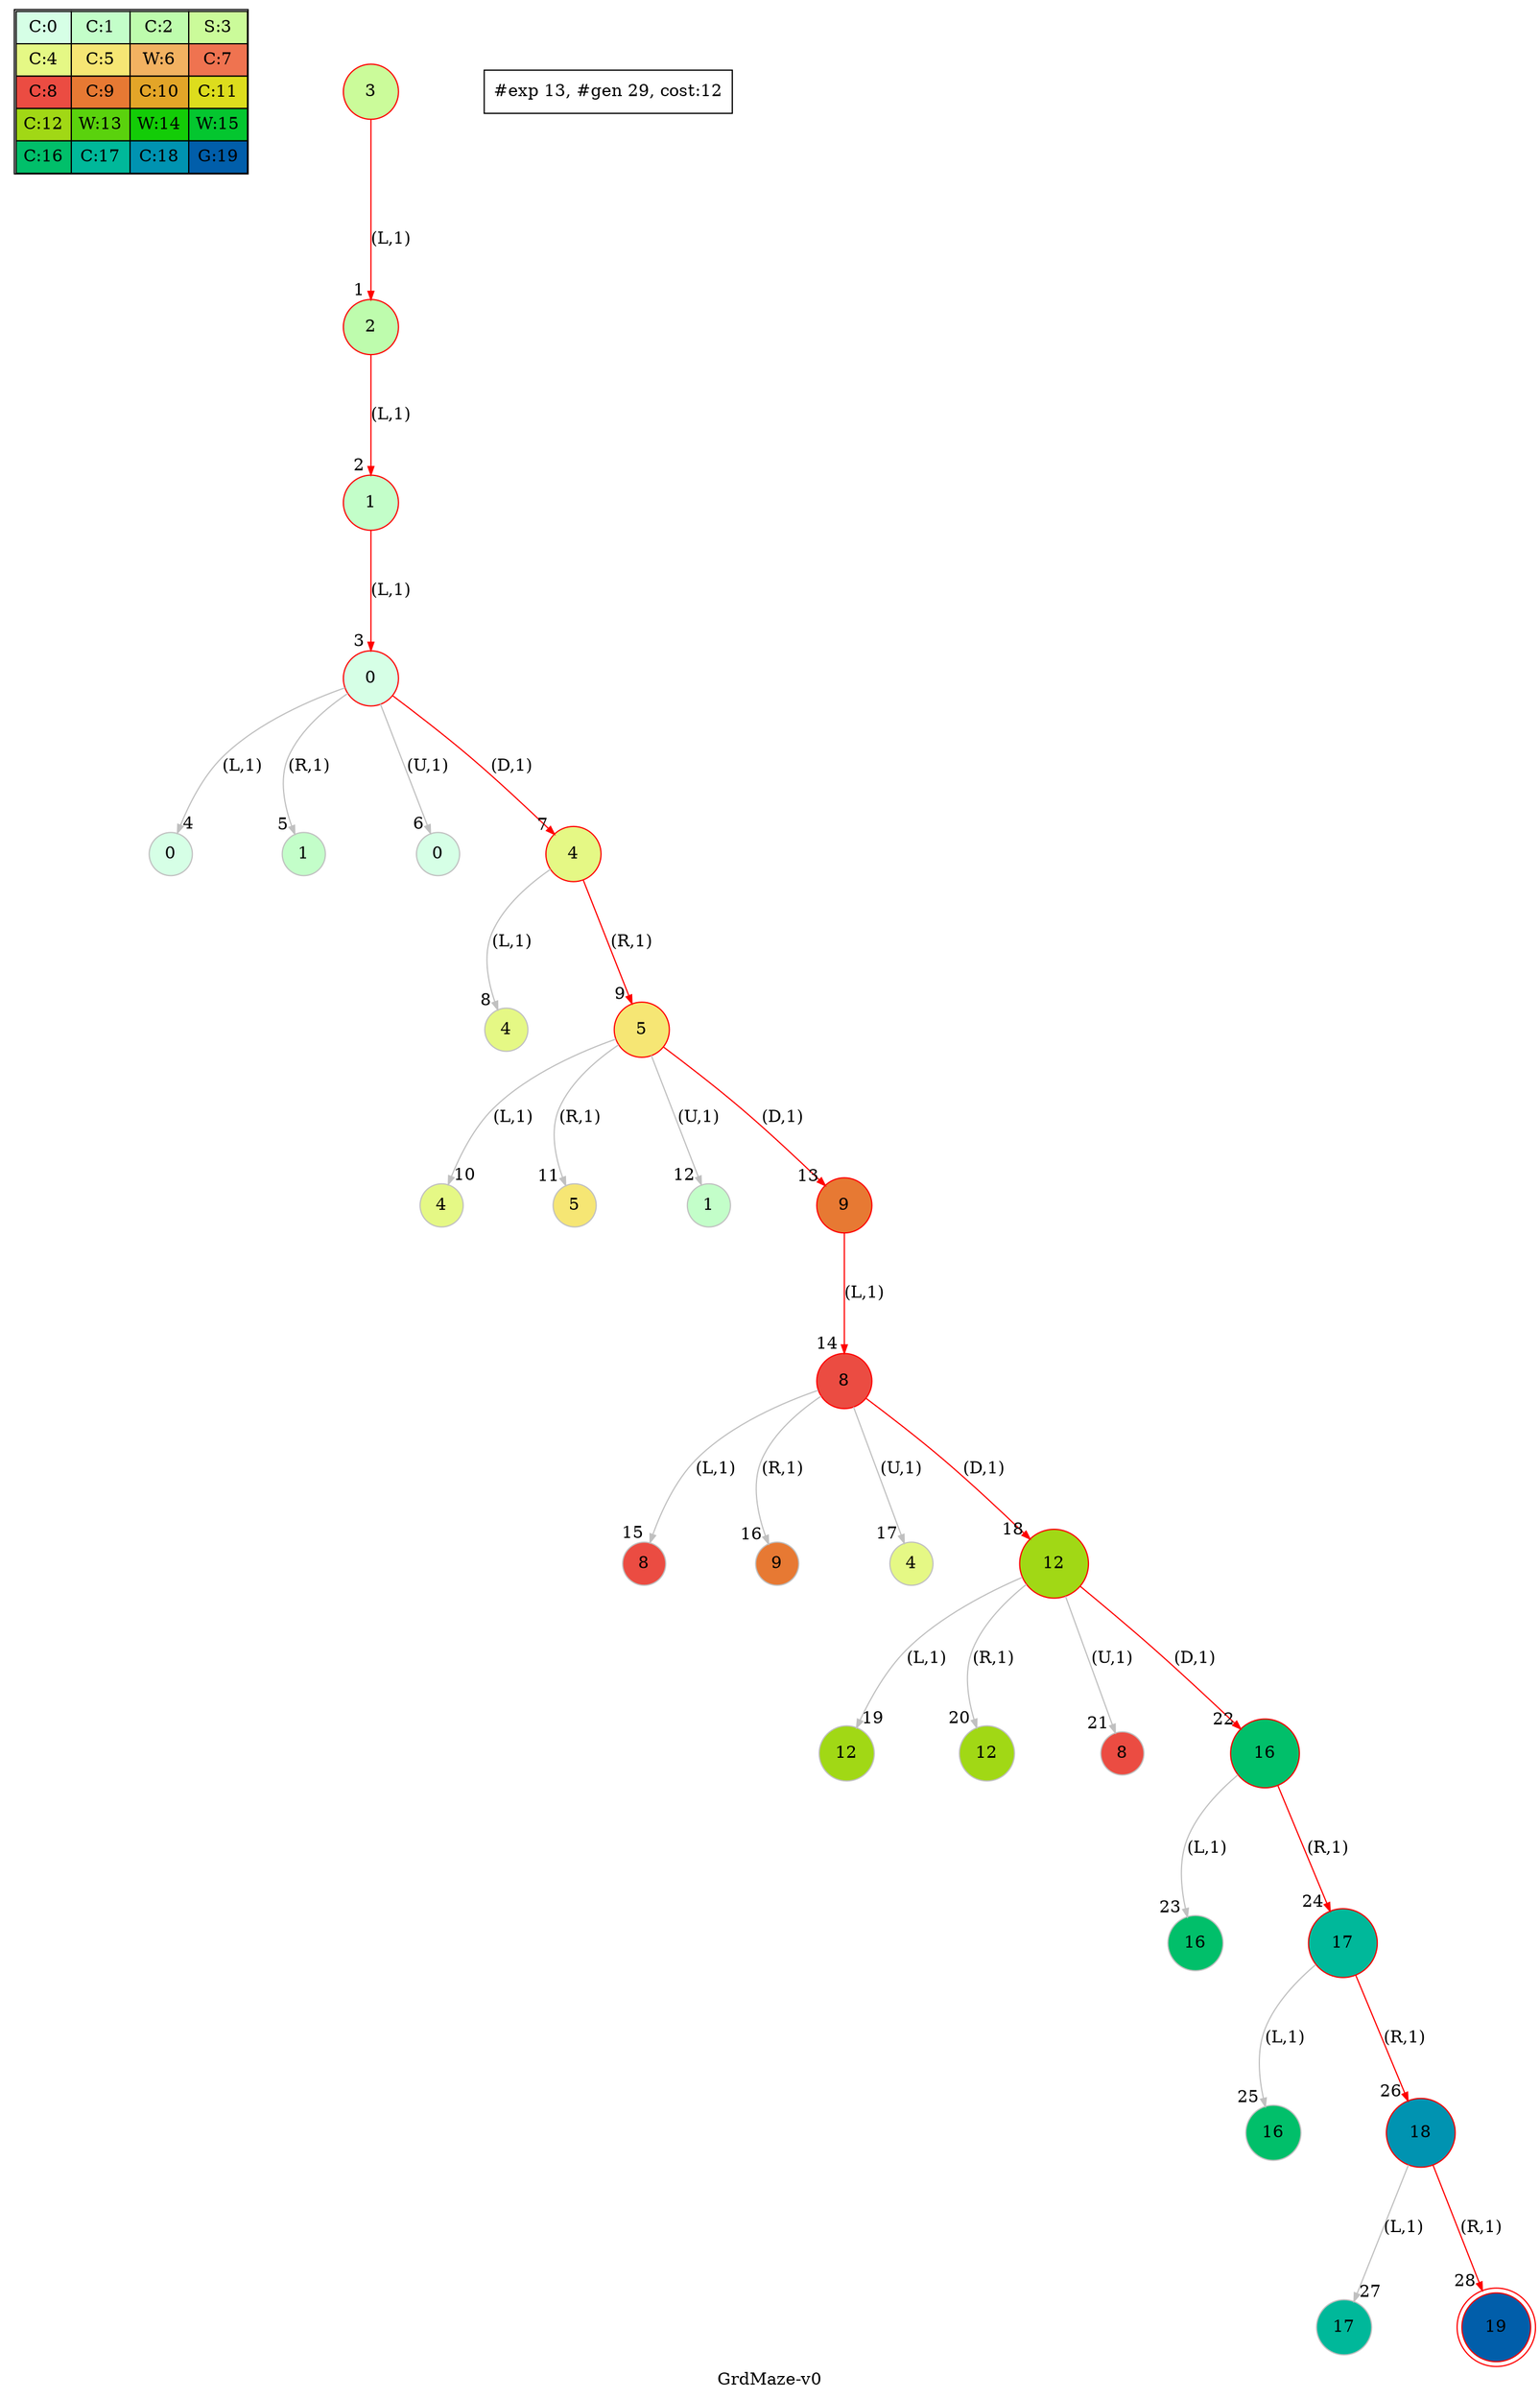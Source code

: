 digraph GrdMaze { label="GrdMaze-v0" nodesep=1 ranksep="1.2" node [shape=circle] edge [arrowsize=0.7] 
subgraph MAP {label=Map;map [shape=plaintext label=<<table border="1" cellpadding="5" cellspacing="0" cellborder="1"><tr><td bgcolor="0.39803922 0.15947579 0.99679532 1.        ">C:0</td><td bgcolor="0.35098039 0.23194764 0.99315867 1.        ">C:1</td><td bgcolor="0.29607843 0.31486959 0.98720184 1.        ">C:2</td><td bgcolor="0.24901961 0.38410575 0.98063477 1.        ">S:3</td></tr><tr><td bgcolor="0.19411765 0.46220388 0.97128103 1.        ">C:4</td><td bgcolor="0.14705882 0.52643216 0.96182564 1.        ">C:5</td><td bgcolor="0.09215686 0.59770746 0.94913494 1.        ">W:6</td><td bgcolor="0.0372549  0.66454018 0.93467977 1.        ">C:7</td></tr><tr><td bgcolor="0.00980392 0.71791192 0.92090552 1.        ">C:8</td><td bgcolor="0.06470588 0.77520398 0.9032472  1.        ">C:9</td><td bgcolor="0.11176471 0.81974048 0.88677369 1.        ">C:10</td><td bgcolor="0.16666667 0.8660254  0.8660254  1.        ">C:11</td></tr><tr><td bgcolor="0.21372549 0.9005867  0.84695821 1.        ">C:12</td><td bgcolor="0.26862745 0.93467977 0.82325295 1.        ">W:13</td><td bgcolor="0.32352941 0.96182564 0.79801723 1.        ">W:14</td><td bgcolor="0.37058824 0.97940977 0.77520398 1.        ">W:15</td></tr><tr><td bgcolor="0.4254902  0.99315867 0.74725253 1.        ">C:16</td><td bgcolor="0.47254902 0.99907048 0.72218645 1.        ">C:17</td><td bgcolor="0.52745098 0.99907048 0.69169844 1.        ">C:18</td><td bgcolor="0.5745098  0.99315867 0.66454018 1.        ">G:19</td></tr></table>>]} 
"0_3" [label=3 style=filled color=grey fillcolor="0.24901961 0.38410575 0.98063477 1.        " ];  
"0_3" [label=" 3 " style=filled color=black color=red fillcolor="0.24901961 0.38410575 0.98063477 1.        " ];  "0_3.2-0" [label=2 style=filled color=grey color=red fillcolor="0.29607843 0.31486959 0.98720184 1.        " ];   "0_3" -> "0_3.2-0" [label="(L,1)" headlabel=" 1 " color=grey color=red ]; 
"0_3.2-0" [label=" 2 " style=filled color=black color=red fillcolor="0.29607843 0.31486959 0.98720184 1.        " ];  "0_3.2.1-0" [label=1 style=filled color=grey color=red fillcolor="0.35098039 0.23194764 0.99315867 1.        " ];   "0_3.2-0" -> "0_3.2.1-0" [label="(L,1)" headlabel=" 2 " color=grey color=red ]; 
"0_3.2.1-0" [label=" 1 " style=filled color=black color=red fillcolor="0.35098039 0.23194764 0.99315867 1.        " ];  "0_3.2.1.0-0" [label=0 style=filled color=grey color=red fillcolor="0.39803922 0.15947579 0.99679532 1.        " ];   "0_3.2.1-0" -> "0_3.2.1.0-0" [label="(L,1)" headlabel=" 3 " color=grey color=red ]; 
"0_3.2.1.0-0" [label=" 0 " style=filled color=black color=red fillcolor="0.39803922 0.15947579 0.99679532 1.        " ];  "0_3.2.1.0.0-0" [label=0 style=filled color=grey fillcolor="0.39803922 0.15947579 0.99679532 1.        " ];   "0_3.2.1.0-0" -> "0_3.2.1.0.0-0" [label="(L,1)" headlabel=" 4 " color=grey ]; 
"0_3.2.1.0.1-1" [label=1 style=filled color=grey fillcolor="0.35098039 0.23194764 0.99315867 1.        " ];   "0_3.2.1.0-0" -> "0_3.2.1.0.1-1" [label="(R,1)" headlabel=" 5 " color=grey ]; 
"0_3.2.1.0.0-2" [label=0 style=filled color=grey fillcolor="0.39803922 0.15947579 0.99679532 1.        " ];   "0_3.2.1.0-0" -> "0_3.2.1.0.0-2" [label="(U,1)" headlabel=" 6 " color=grey ]; 
"0_3.2.1.0.4-3" [label=4 style=filled color=grey color=red fillcolor="0.19411765 0.46220388 0.97128103 1.        " ];   "0_3.2.1.0-0" -> "0_3.2.1.0.4-3" [label="(D,1)" headlabel=" 7 " color=grey color=red ]; 
"0_3.2.1.0.4-3" [label=" 4 " style=filled color=black color=red fillcolor="0.19411765 0.46220388 0.97128103 1.        " ];  "0_3.2.1.0.4.4-0" [label=4 style=filled color=grey fillcolor="0.19411765 0.46220388 0.97128103 1.        " ];   "0_3.2.1.0.4-3" -> "0_3.2.1.0.4.4-0" [label="(L,1)" headlabel=" 8 " color=grey ]; 
"0_3.2.1.0.4.5-1" [label=5 style=filled color=grey color=red fillcolor="0.14705882 0.52643216 0.96182564 1.        " ];   "0_3.2.1.0.4-3" -> "0_3.2.1.0.4.5-1" [label="(R,1)" headlabel=" 9 " color=grey color=red ]; 
"0_3.2.1.0.4.5-1" [label=" 5 " style=filled color=black color=red fillcolor="0.14705882 0.52643216 0.96182564 1.        " ];  "0_3.2.1.0.4.5.4-0" [label=4 style=filled color=grey fillcolor="0.19411765 0.46220388 0.97128103 1.        " ];   "0_3.2.1.0.4.5-1" -> "0_3.2.1.0.4.5.4-0" [label="(L,1)" headlabel=" 10 " color=grey ]; 
"0_3.2.1.0.4.5.5-1" [label=5 style=filled color=grey fillcolor="0.14705882 0.52643216 0.96182564 1.        " ];   "0_3.2.1.0.4.5-1" -> "0_3.2.1.0.4.5.5-1" [label="(R,1)" headlabel=" 11 " color=grey ]; 
"0_3.2.1.0.4.5.1-2" [label=1 style=filled color=grey fillcolor="0.35098039 0.23194764 0.99315867 1.        " ];   "0_3.2.1.0.4.5-1" -> "0_3.2.1.0.4.5.1-2" [label="(U,1)" headlabel=" 12 " color=grey ]; 
"0_3.2.1.0.4.5.9-3" [label=9 style=filled color=grey color=red fillcolor="0.06470588 0.77520398 0.9032472  1.        " ];   "0_3.2.1.0.4.5-1" -> "0_3.2.1.0.4.5.9-3" [label="(D,1)" headlabel=" 13 " color=grey color=red ]; 
"0_3.2.1.0.4.5.9-3" [label=" 9 " style=filled color=black color=red fillcolor="0.06470588 0.77520398 0.9032472  1.        " ];  "0_3.2.1.0.4.5.9.8-0" [label=8 style=filled color=grey color=red fillcolor="0.00980392 0.71791192 0.92090552 1.        " ];   "0_3.2.1.0.4.5.9-3" -> "0_3.2.1.0.4.5.9.8-0" [label="(L,1)" headlabel=" 14 " color=grey color=red ]; 
"0_3.2.1.0.4.5.9.8-0" [label=" 8 " style=filled color=black color=red fillcolor="0.00980392 0.71791192 0.92090552 1.        " ];  "0_3.2.1.0.4.5.9.8.8-0" [label=8 style=filled color=grey fillcolor="0.00980392 0.71791192 0.92090552 1.        " ];   "0_3.2.1.0.4.5.9.8-0" -> "0_3.2.1.0.4.5.9.8.8-0" [label="(L,1)" headlabel=" 15 " color=grey ]; 
"0_3.2.1.0.4.5.9.8.9-1" [label=9 style=filled color=grey fillcolor="0.06470588 0.77520398 0.9032472  1.        " ];   "0_3.2.1.0.4.5.9.8-0" -> "0_3.2.1.0.4.5.9.8.9-1" [label="(R,1)" headlabel=" 16 " color=grey ]; 
"0_3.2.1.0.4.5.9.8.4-2" [label=4 style=filled color=grey fillcolor="0.19411765 0.46220388 0.97128103 1.        " ];   "0_3.2.1.0.4.5.9.8-0" -> "0_3.2.1.0.4.5.9.8.4-2" [label="(U,1)" headlabel=" 17 " color=grey ]; 
"0_3.2.1.0.4.5.9.8.12-3" [label=12 style=filled color=grey color=red fillcolor="0.21372549 0.9005867  0.84695821 1.        " ];   "0_3.2.1.0.4.5.9.8-0" -> "0_3.2.1.0.4.5.9.8.12-3" [label="(D,1)" headlabel=" 18 " color=grey color=red ]; 
"0_3.2.1.0.4.5.9.8.12-3" [label=" 12 " style=filled color=black color=red fillcolor="0.21372549 0.9005867  0.84695821 1.        " ];  "0_3.2.1.0.4.5.9.8.12.12-0" [label=12 style=filled color=grey fillcolor="0.21372549 0.9005867  0.84695821 1.        " ];   "0_3.2.1.0.4.5.9.8.12-3" -> "0_3.2.1.0.4.5.9.8.12.12-0" [label="(L,1)" headlabel=" 19 " color=grey ]; 
"0_3.2.1.0.4.5.9.8.12.12-1" [label=12 style=filled color=grey fillcolor="0.21372549 0.9005867  0.84695821 1.        " ];   "0_3.2.1.0.4.5.9.8.12-3" -> "0_3.2.1.0.4.5.9.8.12.12-1" [label="(R,1)" headlabel=" 20 " color=grey ]; 
"0_3.2.1.0.4.5.9.8.12.8-2" [label=8 style=filled color=grey fillcolor="0.00980392 0.71791192 0.92090552 1.        " ];   "0_3.2.1.0.4.5.9.8.12-3" -> "0_3.2.1.0.4.5.9.8.12.8-2" [label="(U,1)" headlabel=" 21 " color=grey ]; 
"0_3.2.1.0.4.5.9.8.12.16-3" [label=16 style=filled color=grey color=red fillcolor="0.4254902  0.99315867 0.74725253 1.        " ];   "0_3.2.1.0.4.5.9.8.12-3" -> "0_3.2.1.0.4.5.9.8.12.16-3" [label="(D,1)" headlabel=" 22 " color=grey color=red ]; 
"0_3.2.1.0.4.5.9.8.12.16-3" [label=" 16 " style=filled color=black color=red fillcolor="0.4254902  0.99315867 0.74725253 1.        " ];  "0_3.2.1.0.4.5.9.8.12.16.16-0" [label=16 style=filled color=grey fillcolor="0.4254902  0.99315867 0.74725253 1.        " ];   "0_3.2.1.0.4.5.9.8.12.16-3" -> "0_3.2.1.0.4.5.9.8.12.16.16-0" [label="(L,1)" headlabel=" 23 " color=grey ]; 
"0_3.2.1.0.4.5.9.8.12.16.17-1" [label=17 style=filled color=grey color=red fillcolor="0.47254902 0.99907048 0.72218645 1.        " ];   "0_3.2.1.0.4.5.9.8.12.16-3" -> "0_3.2.1.0.4.5.9.8.12.16.17-1" [label="(R,1)" headlabel=" 24 " color=grey color=red ]; 
"0_3.2.1.0.4.5.9.8.12.16.17-1" [label=" 17 " style=filled color=black color=red fillcolor="0.47254902 0.99907048 0.72218645 1.        " ];  "0_3.2.1.0.4.5.9.8.12.16.17.16-0" [label=16 style=filled color=grey fillcolor="0.4254902  0.99315867 0.74725253 1.        " ];   "0_3.2.1.0.4.5.9.8.12.16.17-1" -> "0_3.2.1.0.4.5.9.8.12.16.17.16-0" [label="(L,1)" headlabel=" 25 " color=grey ]; 
"0_3.2.1.0.4.5.9.8.12.16.17.18-1" [label=18 style=filled color=grey color=red fillcolor="0.52745098 0.99907048 0.69169844 1.        " ];   "0_3.2.1.0.4.5.9.8.12.16.17-1" -> "0_3.2.1.0.4.5.9.8.12.16.17.18-1" [label="(R,1)" headlabel=" 26 " color=grey color=red ]; 
"0_3.2.1.0.4.5.9.8.12.16.17.18-1" [label=" 18 " style=filled color=black color=red fillcolor="0.52745098 0.99907048 0.69169844 1.        " ];  "0_3.2.1.0.4.5.9.8.12.16.17.18.17-0" [label=17 style=filled color=grey fillcolor="0.47254902 0.99907048 0.72218645 1.        " ];   "0_3.2.1.0.4.5.9.8.12.16.17.18-1" -> "0_3.2.1.0.4.5.9.8.12.16.17.18.17-0" [label="(L,1)" headlabel=" 27 " color=grey ]; 
"0_3.2.1.0.4.5.9.8.12.16.17.18.19-1" [label=" 19 " style=filled color=black color=red fillcolor="0.5745098  0.99315867 0.66454018 1.        " peripheries=2]; /*GOALSTATE*/  "0_3.2.1.0.4.5.9.8.12.16.17.18-1" -> "0_3.2.1.0.4.5.9.8.12.16.17.18.19-1" [label="(R,1)" headlabel=" 28 " color=grey color=red ];
"#exp 13, #gen 29, cost:12" [ shape=box ]; }

